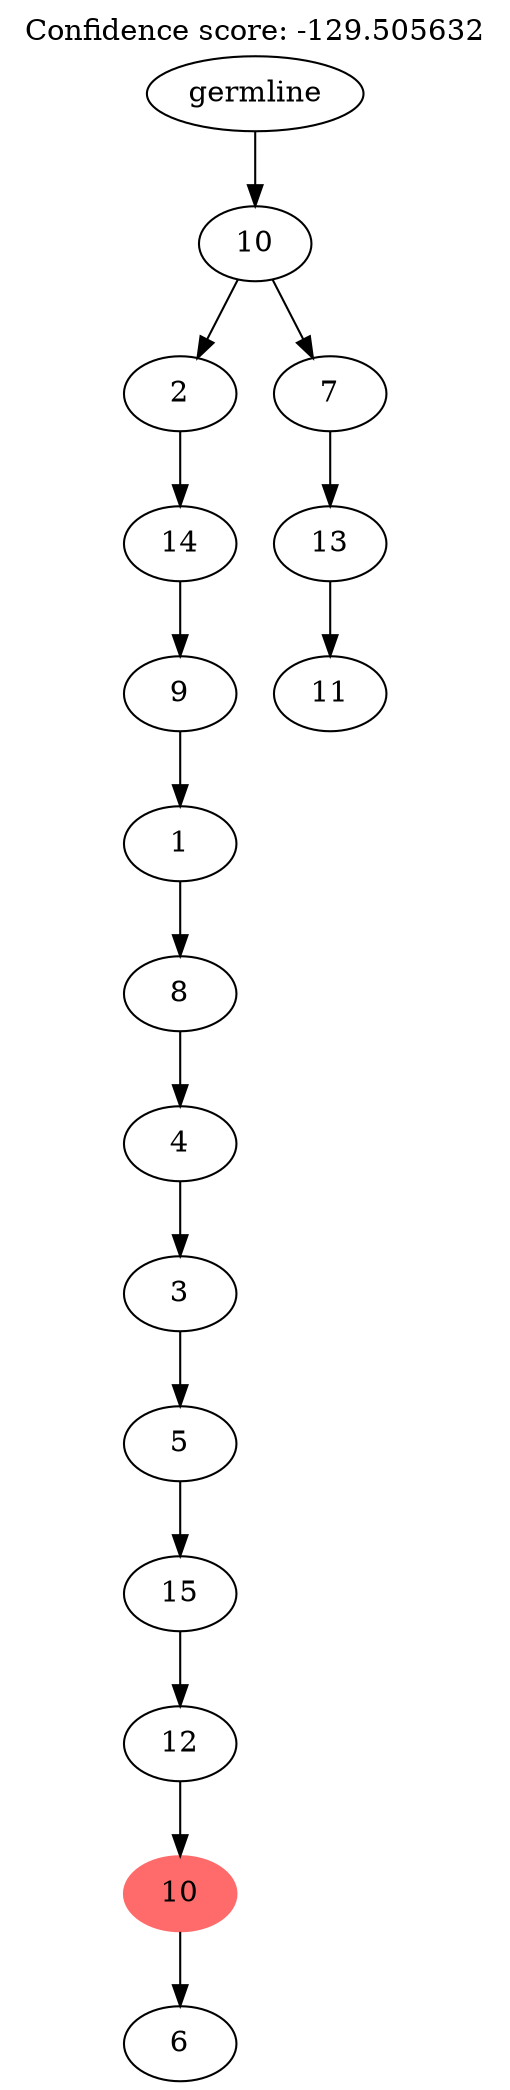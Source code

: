 digraph g {
	"15" -> "16";
	"16" [label="6"];
	"14" -> "15";
	"15" [color=indianred1, style=filled, label="10"];
	"13" -> "14";
	"14" [label="12"];
	"12" -> "13";
	"13" [label="15"];
	"11" -> "12";
	"12" [label="5"];
	"10" -> "11";
	"11" [label="3"];
	"9" -> "10";
	"10" [label="4"];
	"8" -> "9";
	"9" [label="8"];
	"7" -> "8";
	"8" [label="1"];
	"6" -> "7";
	"7" [label="9"];
	"5" -> "6";
	"6" [label="14"];
	"3" -> "4";
	"4" [label="11"];
	"2" -> "3";
	"3" [label="13"];
	"1" -> "2";
	"2" [label="7"];
	"1" -> "5";
	"5" [label="2"];
	"0" -> "1";
	"1" [label="10"];
	"0" [label="germline"];
	labelloc="t";
	label="Confidence score: -129.505632";
}
